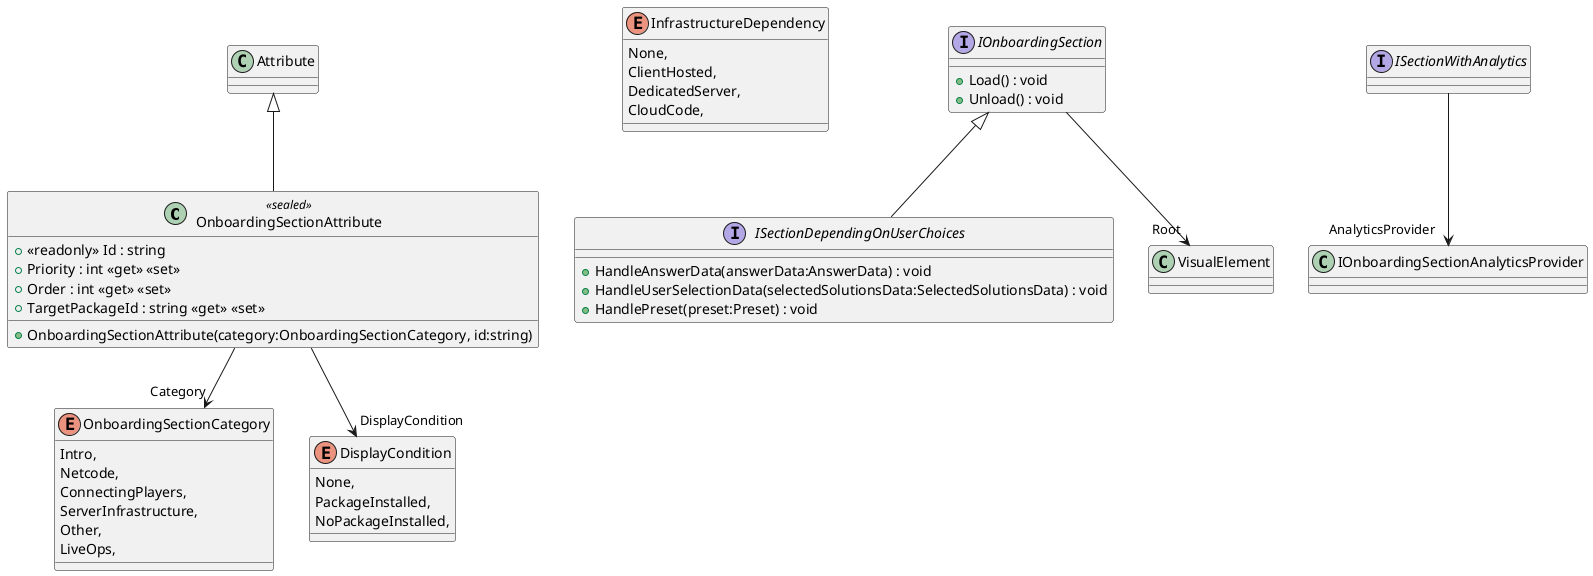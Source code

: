 @startuml
class OnboardingSectionAttribute <<sealed>> {
    + <<readonly>> Id : string
    + Priority : int <<get>> <<set>>
    + Order : int <<get>> <<set>>
    + TargetPackageId : string <<get>> <<set>>
    + OnboardingSectionAttribute(category:OnboardingSectionCategory, id:string)
}
enum OnboardingSectionCategory {
    Intro,
    Netcode,
    ConnectingPlayers,
    ServerInfrastructure,
    Other,
    LiveOps,
}
enum DisplayCondition {
    None,
    PackageInstalled,
    NoPackageInstalled,
}
enum InfrastructureDependency {
    None,
    ClientHosted,
    DedicatedServer,
    CloudCode,
}
interface IOnboardingSection {
    + Load() : void
    + Unload() : void
}
interface ISectionDependingOnUserChoices {
    + HandleAnswerData(answerData:AnswerData) : void
    + HandleUserSelectionData(selectedSolutionsData:SelectedSolutionsData) : void
    + HandlePreset(preset:Preset) : void
}
interface ISectionWithAnalytics {
}
Attribute <|-- OnboardingSectionAttribute
OnboardingSectionAttribute --> "Category" OnboardingSectionCategory
OnboardingSectionAttribute --> "DisplayCondition" DisplayCondition
IOnboardingSection --> "Root" VisualElement
IOnboardingSection <|-- ISectionDependingOnUserChoices
ISectionWithAnalytics --> "AnalyticsProvider" IOnboardingSectionAnalyticsProvider
@enduml
